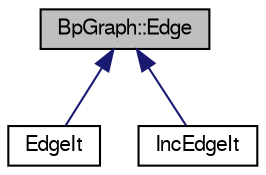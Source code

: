 digraph "BpGraph::Edge"
{
 // LATEX_PDF_SIZE
  edge [fontname="FreeSans",fontsize="10",labelfontname="FreeSans",labelfontsize="10"];
  node [fontname="FreeSans",fontsize="10",shape=record];
  Node0 [label="BpGraph::Edge",height=0.2,width=0.4,color="black", fillcolor="grey75", style="filled", fontcolor="black",tooltip="The edge type of the graph."];
  Node0 -> Node1 [dir="back",color="midnightblue",fontsize="10",style="solid",fontname="FreeSans"];
  Node1 [label="EdgeIt",height=0.2,width=0.4,color="black", fillcolor="white", style="filled",URL="$a04869.html",tooltip="Iterator class for the edges."];
  Node0 -> Node2 [dir="back",color="midnightblue",fontsize="10",style="solid",fontname="FreeSans"];
  Node2 [label="IncEdgeIt",height=0.2,width=0.4,color="black", fillcolor="white", style="filled",URL="$a04873.html",tooltip="Iterator class for the incident edges of a node."];
}
